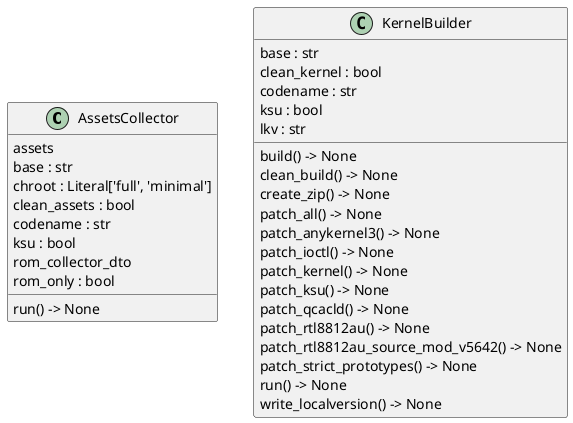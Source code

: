 @startuml classes
set namespaceSeparator none
class "AssetsCollector" as core.assets_collector.AssetsCollector {
  assets
  base : str
  chroot : Literal['full', 'minimal']
  clean_assets : bool
  codename : str
  ksu : bool
  rom_collector_dto
  rom_only : bool
  run() -> None
}
class "KernelBuilder" as core.kernel_builder.KernelBuilder {
  base : str
  clean_kernel : bool
  codename : str
  ksu : bool
  lkv : str
  build() -> None
  clean_build() -> None
  create_zip() -> None
  patch_all() -> None
  patch_anykernel3() -> None
  patch_ioctl() -> None
  patch_kernel() -> None
  patch_ksu() -> None
  patch_qcacld() -> None
  patch_rtl8812au() -> None
  patch_rtl8812au_source_mod_v5642() -> None
  patch_strict_prototypes() -> None
  run() -> None
  write_localversion() -> None
}
@enduml
